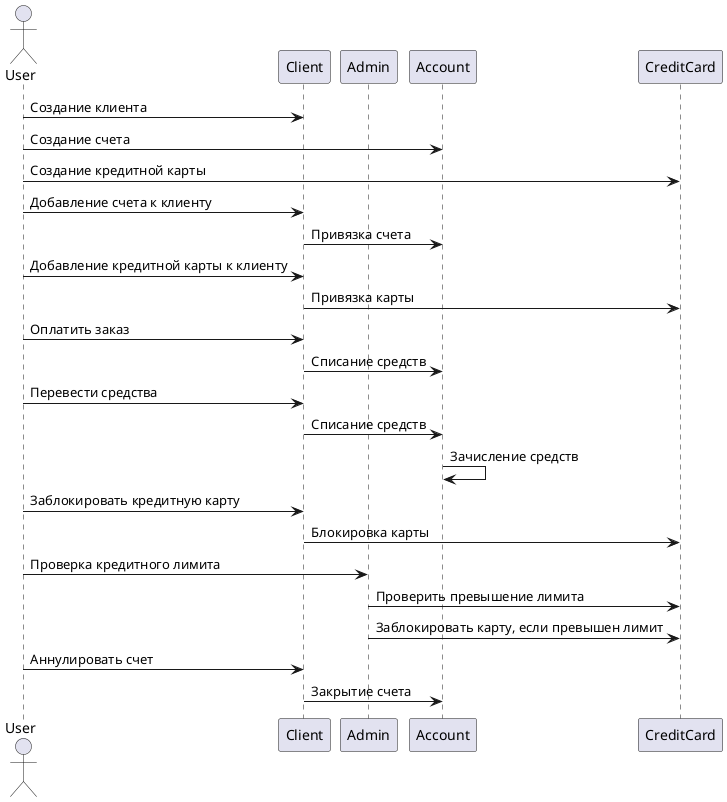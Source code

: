 @startuml
actor User
participant Client
participant Admin
participant Account
participant CreditCard

User -> Client: Создание клиента
User -> Account: Создание счета
User -> CreditCard: Создание кредитной карты

User -> Client: Добавление счета к клиенту
Client -> Account: Привязка счета

User -> Client: Добавление кредитной карты к клиенту
Client -> CreditCard: Привязка карты

User -> Client: Оплатить заказ
Client -> Account: Списание средств

User -> Client: Перевести средства
Client -> Account: Списание средств
Account -> Account: Зачисление средств

User -> Client: Заблокировать кредитную карту
Client -> CreditCard: Блокировка карты

User -> Admin: Проверка кредитного лимита
Admin -> CreditCard: Проверить превышение лимита
Admin -> CreditCard: Заблокировать карту, если превышен лимит

User -> Client: Аннулировать счет
Client -> Account: Закрытие счета

@enduml
